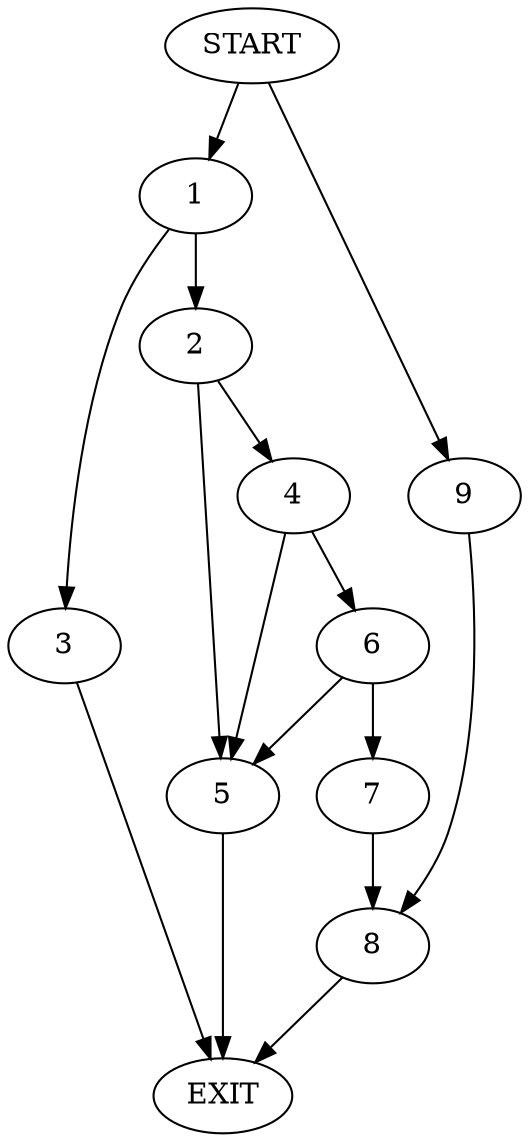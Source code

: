 digraph {
0 [label="START"]
10 [label="EXIT"]
0 -> 1
1 -> 2
1 -> 3
3 -> 10
2 -> 4
2 -> 5
4 -> 6
4 -> 5
5 -> 10
6 -> 5
6 -> 7
7 -> 8
8 -> 10
0 -> 9
9 -> 8
}

